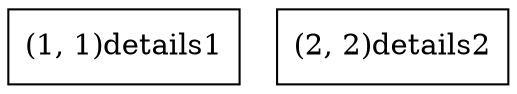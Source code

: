 digraph G {
    node [shape=record];
    rankdir=TB;
    node_1_1 [label="(1, 1)
details1"];
    node_2_2 [label="(2, 2)
details2"];
}
